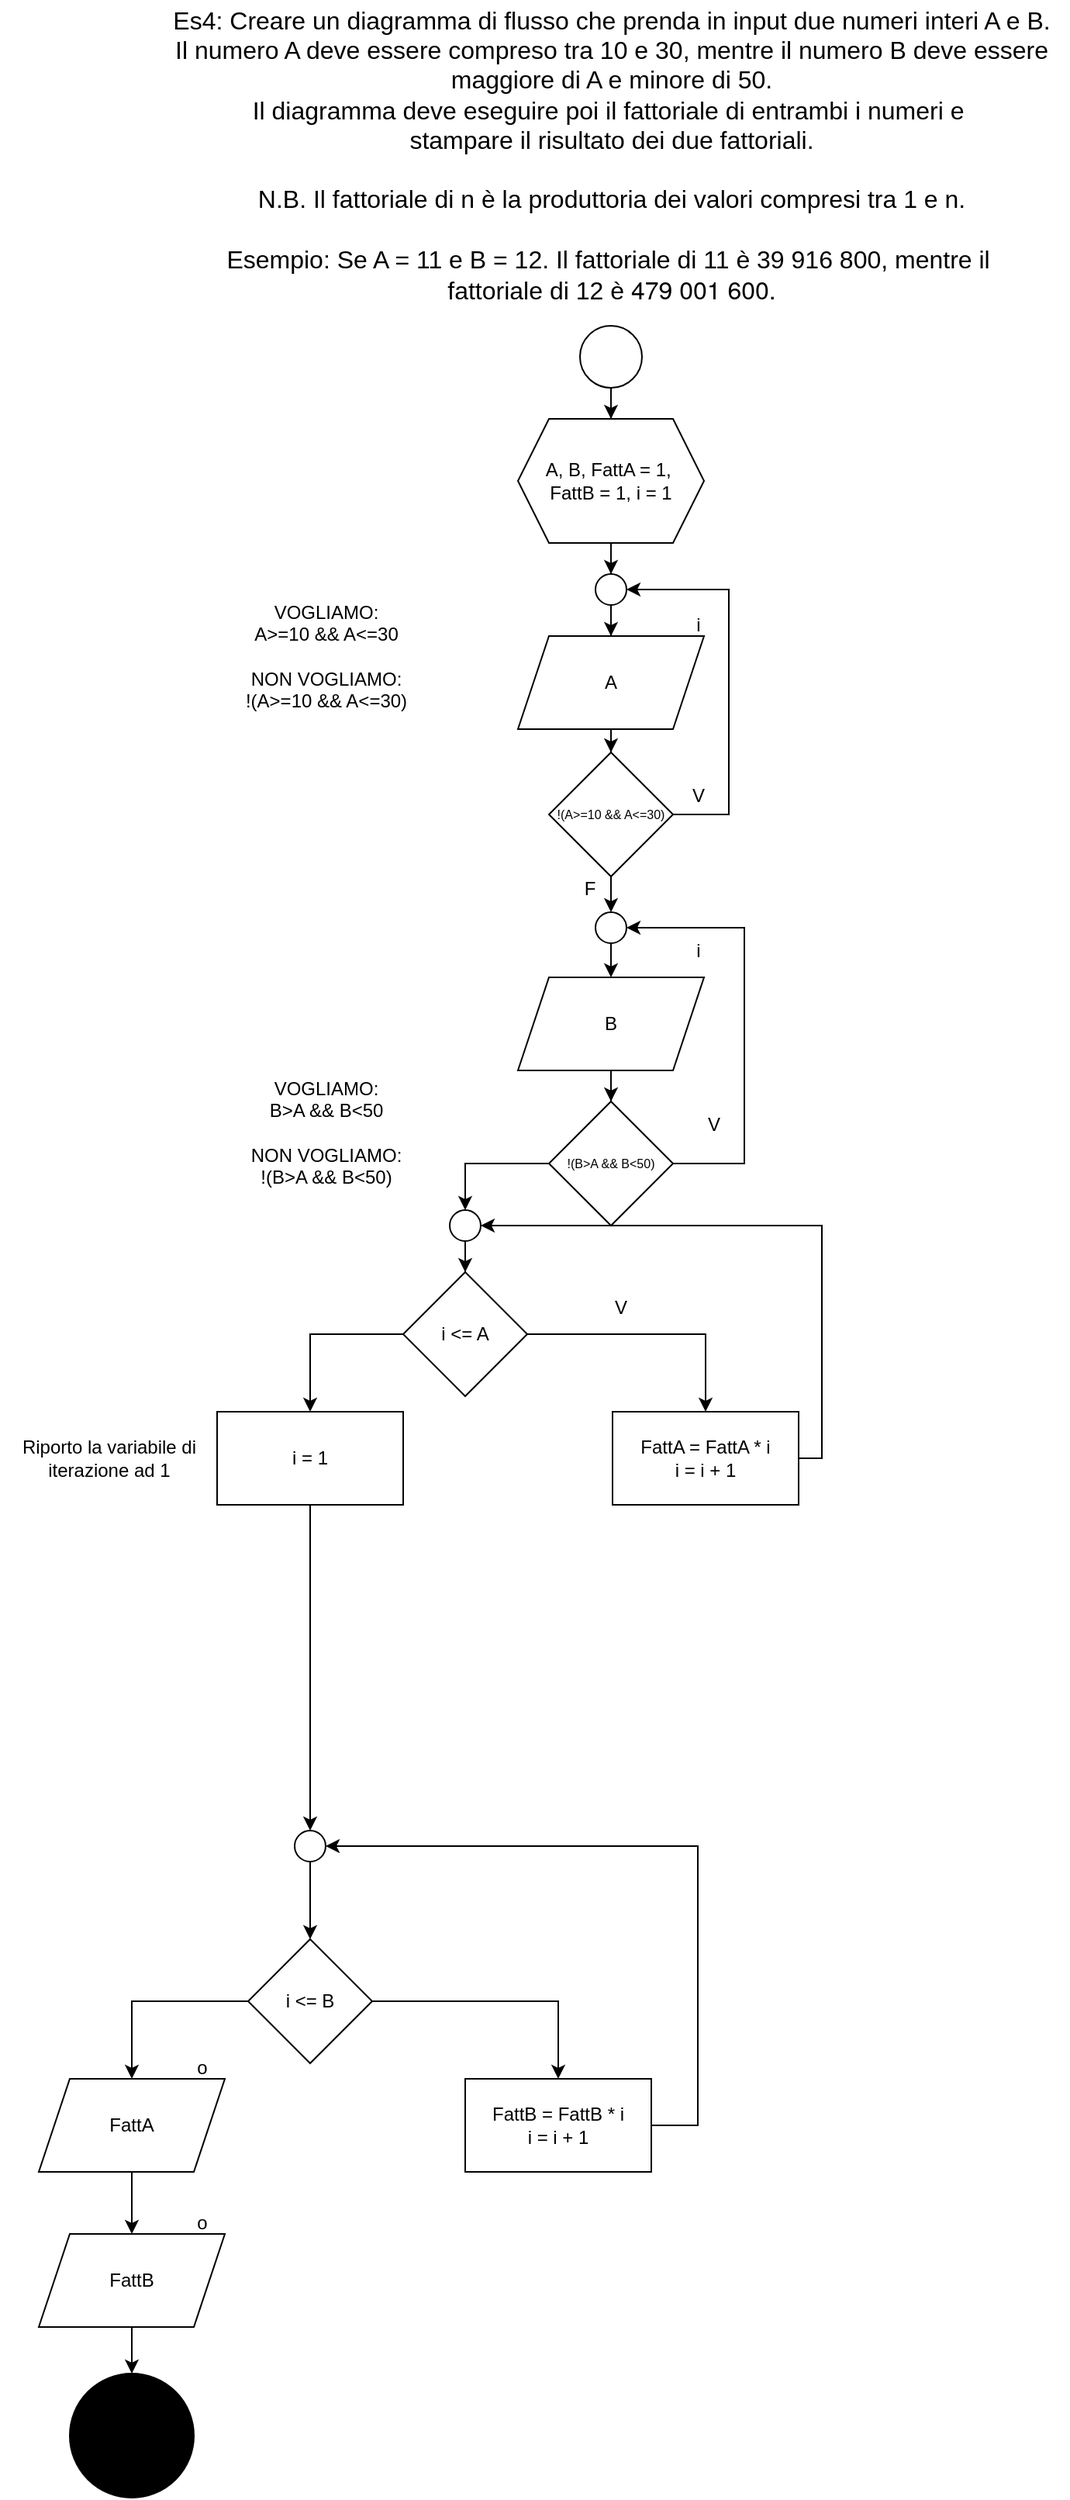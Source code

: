 <mxfile version="26.0.15">
  <diagram name="Pagina-1" id="2flTTwfJ_obrAZm3Z_zt">
    <mxGraphModel grid="1" page="1" gridSize="10" guides="1" tooltips="1" connect="1" arrows="1" fold="1" pageScale="1" pageWidth="827" pageHeight="1169" math="0" shadow="0">
      <root>
        <mxCell id="0" />
        <mxCell id="1" parent="0" />
        <mxCell id="M-lux6zi0oPpwxC7ChQA-1" value="&lt;font&gt;Es4: Creare un diagramma di flusso che prenda in input due numeri interi A e B.&lt;/font&gt;&lt;div&gt;&lt;font&gt;Il numero A deve essere compreso tra 10 e 30, mentre il numero B deve essere&lt;/font&gt;&lt;/div&gt;&lt;div&gt;&lt;font&gt;maggiore di A e minore di 50.&lt;/font&gt;&lt;/div&gt;&lt;div&gt;&lt;font&gt;Il diagramma deve eseguire poi il fattoriale di entrambi i numeri e&amp;nbsp;&lt;/font&gt;&lt;/div&gt;&lt;div&gt;&lt;font&gt;stampare il risultato dei due fattoriali.&lt;/font&gt;&lt;/div&gt;&lt;div&gt;&lt;font&gt;&lt;br&gt;&lt;/font&gt;&lt;/div&gt;&lt;div&gt;&lt;font&gt;N.B. Il fattoriale di n è la produttoria dei valori compresi tra 1 e n.&lt;/font&gt;&lt;/div&gt;&lt;div&gt;&lt;font&gt;&lt;br&gt;&lt;/font&gt;&lt;/div&gt;&lt;div&gt;&lt;font&gt;Esempio: Se A = 11 e B = 12. Il fattoriale di 11 è&amp;nbsp;&lt;/font&gt;&lt;span style=&quot;white-space: normal; caret-color: rgb(232, 232, 232); text-align: left; color: rgb(0, 0, 0);&quot;&gt;&lt;font face=&quot;Helvetica&quot;&gt;39 916 800, mentre il&amp;nbsp;&lt;/font&gt;&lt;/span&gt;&lt;/div&gt;&lt;div&gt;&lt;span style=&quot;text-align: left; caret-color: rgb(232, 232, 232); color: rgb(0, 0, 0);&quot;&gt;&lt;font face=&quot;Helvetica&quot;&gt;&lt;font color=&quot;#000000&quot;&gt;&lt;span style=&quot;caret-color: rgb(232, 232, 232); text-wrap-mode: wrap;&quot;&gt;fattoriale&lt;/span&gt;&lt;/font&gt;&lt;span style=&quot;text-wrap-mode: wrap;&quot;&gt;&amp;nbsp;di 12 è&amp;nbsp;&lt;/span&gt;&lt;/font&gt;&lt;/span&gt;&lt;span style=&quot;caret-color: rgb(232, 232, 232); font-family: &amp;quot;Google Sans&amp;quot;, &amp;quot;Helvetica Neue&amp;quot;, sans-serif; text-align: left; white-space: normal; color: rgb(0, 0, 0); background-color: light-dark(#ffffff, var(--ge-dark-color, #121212));&quot;&gt;&lt;font&gt;479 001 600.&lt;/font&gt;&lt;/span&gt;&lt;/div&gt;" style="text;html=1;align=center;verticalAlign=middle;resizable=0;points=[];autosize=1;strokeColor=none;fillColor=none;fontSize=16;" vertex="1" parent="1">
          <mxGeometry x="119" y="20" width="590" height="200" as="geometry" />
        </mxCell>
        <mxCell id="A7oJL5UCQJ8ZpZw4_ZLN-3" value="" style="edgeStyle=orthogonalEdgeStyle;rounded=0;orthogonalLoop=1;jettySize=auto;html=1;" edge="1" parent="1" source="A7oJL5UCQJ8ZpZw4_ZLN-1" target="A7oJL5UCQJ8ZpZw4_ZLN-2">
          <mxGeometry relative="1" as="geometry" />
        </mxCell>
        <mxCell id="A7oJL5UCQJ8ZpZw4_ZLN-1" value="" style="ellipse;whiteSpace=wrap;html=1;aspect=fixed;" vertex="1" parent="1">
          <mxGeometry x="394" y="230" width="40" height="40" as="geometry" />
        </mxCell>
        <mxCell id="A7oJL5UCQJ8ZpZw4_ZLN-5" value="" style="edgeStyle=orthogonalEdgeStyle;rounded=0;orthogonalLoop=1;jettySize=auto;html=1;" edge="1" parent="1" source="A7oJL5UCQJ8ZpZw4_ZLN-2" target="A7oJL5UCQJ8ZpZw4_ZLN-4">
          <mxGeometry relative="1" as="geometry" />
        </mxCell>
        <mxCell id="A7oJL5UCQJ8ZpZw4_ZLN-2" value="A, B, FattA = 1,&amp;nbsp;&lt;div&gt;FattB = 1, i = 1&lt;/div&gt;" style="shape=hexagon;perimeter=hexagonPerimeter2;whiteSpace=wrap;html=1;fixedSize=1;" vertex="1" parent="1">
          <mxGeometry x="354" y="290" width="120" height="80" as="geometry" />
        </mxCell>
        <mxCell id="A7oJL5UCQJ8ZpZw4_ZLN-7" value="" style="edgeStyle=orthogonalEdgeStyle;rounded=0;orthogonalLoop=1;jettySize=auto;html=1;" edge="1" parent="1" source="A7oJL5UCQJ8ZpZw4_ZLN-4" target="A7oJL5UCQJ8ZpZw4_ZLN-6">
          <mxGeometry relative="1" as="geometry" />
        </mxCell>
        <mxCell id="A7oJL5UCQJ8ZpZw4_ZLN-4" value="" style="ellipse;whiteSpace=wrap;html=1;aspect=fixed;" vertex="1" parent="1">
          <mxGeometry x="404" y="390" width="20" height="20" as="geometry" />
        </mxCell>
        <mxCell id="A7oJL5UCQJ8ZpZw4_ZLN-10" value="" style="edgeStyle=orthogonalEdgeStyle;rounded=0;orthogonalLoop=1;jettySize=auto;html=1;" edge="1" parent="1" source="A7oJL5UCQJ8ZpZw4_ZLN-6" target="A7oJL5UCQJ8ZpZw4_ZLN-9">
          <mxGeometry relative="1" as="geometry" />
        </mxCell>
        <mxCell id="A7oJL5UCQJ8ZpZw4_ZLN-6" value="A" style="shape=parallelogram;perimeter=parallelogramPerimeter;whiteSpace=wrap;html=1;fixedSize=1;" vertex="1" parent="1">
          <mxGeometry x="354" y="430" width="120" height="60" as="geometry" />
        </mxCell>
        <mxCell id="A7oJL5UCQJ8ZpZw4_ZLN-8" value="i" style="text;html=1;align=center;verticalAlign=middle;resizable=0;points=[];autosize=1;strokeColor=none;fillColor=none;" vertex="1" parent="1">
          <mxGeometry x="455" y="408" width="30" height="30" as="geometry" />
        </mxCell>
        <mxCell id="A7oJL5UCQJ8ZpZw4_ZLN-12" style="edgeStyle=orthogonalEdgeStyle;rounded=0;orthogonalLoop=1;jettySize=auto;html=1;entryX=1;entryY=0.5;entryDx=0;entryDy=0;" edge="1" parent="1" source="A7oJL5UCQJ8ZpZw4_ZLN-9" target="A7oJL5UCQJ8ZpZw4_ZLN-4">
          <mxGeometry relative="1" as="geometry">
            <Array as="points">
              <mxPoint x="490" y="545" />
              <mxPoint x="490" y="400" />
            </Array>
          </mxGeometry>
        </mxCell>
        <mxCell id="A7oJL5UCQJ8ZpZw4_ZLN-14" value="" style="edgeStyle=orthogonalEdgeStyle;rounded=0;orthogonalLoop=1;jettySize=auto;html=1;" edge="1" parent="1" source="A7oJL5UCQJ8ZpZw4_ZLN-9" target="A7oJL5UCQJ8ZpZw4_ZLN-13">
          <mxGeometry relative="1" as="geometry" />
        </mxCell>
        <mxCell id="A7oJL5UCQJ8ZpZw4_ZLN-9" value="&lt;span style=&quot;white-space: nowrap;&quot;&gt;!(A&amp;gt;=10 &amp;amp;&amp;amp; A&amp;lt;=30)&lt;/span&gt;" style="rhombus;whiteSpace=wrap;html=1;fontSize=8;" vertex="1" parent="1">
          <mxGeometry x="374" y="505" width="80" height="80" as="geometry" />
        </mxCell>
        <mxCell id="A7oJL5UCQJ8ZpZw4_ZLN-11" value="VOGLIAMO:&lt;div&gt;A&amp;gt;=10 &amp;amp;&amp;amp; A&amp;lt;=30&lt;/div&gt;&lt;div&gt;&lt;br&gt;&lt;/div&gt;&lt;div&gt;NON VOGLIAMO:&lt;/div&gt;&lt;div&gt;!(A&amp;gt;=10 &amp;amp;&amp;amp; A&amp;lt;=30)&lt;/div&gt;" style="text;html=1;align=center;verticalAlign=middle;resizable=0;points=[];autosize=1;strokeColor=none;fillColor=none;" vertex="1" parent="1">
          <mxGeometry x="165" y="403" width="130" height="80" as="geometry" />
        </mxCell>
        <mxCell id="A7oJL5UCQJ8ZpZw4_ZLN-16" value="" style="edgeStyle=orthogonalEdgeStyle;rounded=0;orthogonalLoop=1;jettySize=auto;html=1;" edge="1" parent="1" source="A7oJL5UCQJ8ZpZw4_ZLN-13" target="A7oJL5UCQJ8ZpZw4_ZLN-15">
          <mxGeometry relative="1" as="geometry" />
        </mxCell>
        <mxCell id="A7oJL5UCQJ8ZpZw4_ZLN-13" value="" style="ellipse;whiteSpace=wrap;html=1;aspect=fixed;" vertex="1" parent="1">
          <mxGeometry x="404" y="608" width="20" height="20" as="geometry" />
        </mxCell>
        <mxCell id="A7oJL5UCQJ8ZpZw4_ZLN-19" value="" style="edgeStyle=orthogonalEdgeStyle;rounded=0;orthogonalLoop=1;jettySize=auto;html=1;" edge="1" parent="1" source="A7oJL5UCQJ8ZpZw4_ZLN-15" target="A7oJL5UCQJ8ZpZw4_ZLN-18">
          <mxGeometry relative="1" as="geometry" />
        </mxCell>
        <mxCell id="A7oJL5UCQJ8ZpZw4_ZLN-15" value="B" style="shape=parallelogram;perimeter=parallelogramPerimeter;whiteSpace=wrap;html=1;fixedSize=1;" vertex="1" parent="1">
          <mxGeometry x="354" y="650" width="120" height="60" as="geometry" />
        </mxCell>
        <mxCell id="A7oJL5UCQJ8ZpZw4_ZLN-17" value="i" style="text;html=1;align=center;verticalAlign=middle;resizable=0;points=[];autosize=1;strokeColor=none;fillColor=none;" vertex="1" parent="1">
          <mxGeometry x="455" y="618" width="30" height="30" as="geometry" />
        </mxCell>
        <mxCell id="A7oJL5UCQJ8ZpZw4_ZLN-26" style="edgeStyle=orthogonalEdgeStyle;rounded=0;orthogonalLoop=1;jettySize=auto;html=1;entryX=1;entryY=0.5;entryDx=0;entryDy=0;" edge="1" parent="1" source="A7oJL5UCQJ8ZpZw4_ZLN-18" target="A7oJL5UCQJ8ZpZw4_ZLN-13">
          <mxGeometry relative="1" as="geometry">
            <Array as="points">
              <mxPoint x="500" y="770" />
              <mxPoint x="500" y="618" />
            </Array>
          </mxGeometry>
        </mxCell>
        <mxCell id="A7oJL5UCQJ8ZpZw4_ZLN-28" style="edgeStyle=orthogonalEdgeStyle;rounded=0;orthogonalLoop=1;jettySize=auto;html=1;entryX=0.5;entryY=0;entryDx=0;entryDy=0;" edge="1" parent="1" source="A7oJL5UCQJ8ZpZw4_ZLN-18" target="A7oJL5UCQJ8ZpZw4_ZLN-27">
          <mxGeometry relative="1" as="geometry" />
        </mxCell>
        <mxCell id="A7oJL5UCQJ8ZpZw4_ZLN-18" value="&lt;span style=&quot;white-space: nowrap;&quot;&gt;!(B&amp;gt;A &amp;amp;&amp;amp; B&amp;lt;50)&lt;/span&gt;" style="rhombus;whiteSpace=wrap;html=1;fontSize=8;" vertex="1" parent="1">
          <mxGeometry x="374" y="730" width="80" height="80" as="geometry" />
        </mxCell>
        <mxCell id="A7oJL5UCQJ8ZpZw4_ZLN-21" value="VOGLIAMO:&lt;div&gt;B&amp;gt;A &amp;amp;&amp;amp; B&amp;lt;50&lt;/div&gt;&lt;div&gt;&lt;br&gt;&lt;/div&gt;&lt;div&gt;NON VOGLIAMO:&lt;/div&gt;&lt;div&gt;!(B&amp;gt;A &amp;amp;&amp;amp; B&amp;lt;50)&lt;/div&gt;" style="text;html=1;align=center;verticalAlign=middle;resizable=0;points=[];autosize=1;strokeColor=none;fillColor=none;" vertex="1" parent="1">
          <mxGeometry x="170" y="710" width="120" height="80" as="geometry" />
        </mxCell>
        <mxCell id="A7oJL5UCQJ8ZpZw4_ZLN-22" value="V" style="text;html=1;align=center;verticalAlign=middle;resizable=0;points=[];autosize=1;strokeColor=none;fillColor=none;" vertex="1" parent="1">
          <mxGeometry x="465" y="730" width="30" height="30" as="geometry" />
        </mxCell>
        <mxCell id="A7oJL5UCQJ8ZpZw4_ZLN-23" value="V" style="text;html=1;align=center;verticalAlign=middle;resizable=0;points=[];autosize=1;strokeColor=none;fillColor=none;" vertex="1" parent="1">
          <mxGeometry x="455" y="518" width="30" height="30" as="geometry" />
        </mxCell>
        <mxCell id="A7oJL5UCQJ8ZpZw4_ZLN-24" value="F" style="text;html=1;align=center;verticalAlign=middle;resizable=0;points=[];autosize=1;strokeColor=none;fillColor=none;" vertex="1" parent="1">
          <mxGeometry x="385" y="578" width="30" height="30" as="geometry" />
        </mxCell>
        <mxCell id="A7oJL5UCQJ8ZpZw4_ZLN-30" value="" style="edgeStyle=orthogonalEdgeStyle;rounded=0;orthogonalLoop=1;jettySize=auto;html=1;" edge="1" parent="1" source="A7oJL5UCQJ8ZpZw4_ZLN-27" target="A7oJL5UCQJ8ZpZw4_ZLN-29">
          <mxGeometry relative="1" as="geometry" />
        </mxCell>
        <mxCell id="A7oJL5UCQJ8ZpZw4_ZLN-27" value="" style="ellipse;whiteSpace=wrap;html=1;aspect=fixed;" vertex="1" parent="1">
          <mxGeometry x="310" y="800" width="20" height="20" as="geometry" />
        </mxCell>
        <mxCell id="A7oJL5UCQJ8ZpZw4_ZLN-32" value="" style="edgeStyle=orthogonalEdgeStyle;rounded=0;orthogonalLoop=1;jettySize=auto;html=1;" edge="1" parent="1" source="A7oJL5UCQJ8ZpZw4_ZLN-29" target="A7oJL5UCQJ8ZpZw4_ZLN-31">
          <mxGeometry relative="1" as="geometry" />
        </mxCell>
        <mxCell id="A7oJL5UCQJ8ZpZw4_ZLN-36" value="" style="edgeStyle=orthogonalEdgeStyle;rounded=0;orthogonalLoop=1;jettySize=auto;html=1;" edge="1" parent="1" source="A7oJL5UCQJ8ZpZw4_ZLN-29" target="A7oJL5UCQJ8ZpZw4_ZLN-35">
          <mxGeometry relative="1" as="geometry">
            <Array as="points">
              <mxPoint x="220" y="880" />
            </Array>
          </mxGeometry>
        </mxCell>
        <mxCell id="A7oJL5UCQJ8ZpZw4_ZLN-29" value="i &amp;lt;= A" style="rhombus;whiteSpace=wrap;html=1;" vertex="1" parent="1">
          <mxGeometry x="280" y="840" width="80" height="80" as="geometry" />
        </mxCell>
        <mxCell id="A7oJL5UCQJ8ZpZw4_ZLN-34" style="edgeStyle=orthogonalEdgeStyle;rounded=0;orthogonalLoop=1;jettySize=auto;html=1;entryX=1;entryY=0.5;entryDx=0;entryDy=0;" edge="1" parent="1" source="A7oJL5UCQJ8ZpZw4_ZLN-31" target="A7oJL5UCQJ8ZpZw4_ZLN-27">
          <mxGeometry relative="1" as="geometry">
            <Array as="points">
              <mxPoint x="550" y="960" />
              <mxPoint x="550" y="810" />
            </Array>
          </mxGeometry>
        </mxCell>
        <mxCell id="A7oJL5UCQJ8ZpZw4_ZLN-31" value="FattA = FattA * i&lt;div&gt;i = i + 1&lt;/div&gt;" style="whiteSpace=wrap;html=1;" vertex="1" parent="1">
          <mxGeometry x="415" y="930" width="120" height="60" as="geometry" />
        </mxCell>
        <mxCell id="A7oJL5UCQJ8ZpZw4_ZLN-33" value="V" style="text;html=1;align=center;verticalAlign=middle;resizable=0;points=[];autosize=1;strokeColor=none;fillColor=none;" vertex="1" parent="1">
          <mxGeometry x="405" y="848" width="30" height="30" as="geometry" />
        </mxCell>
        <mxCell id="A7oJL5UCQJ8ZpZw4_ZLN-39" style="edgeStyle=orthogonalEdgeStyle;rounded=0;orthogonalLoop=1;jettySize=auto;html=1;entryX=0.5;entryY=0;entryDx=0;entryDy=0;" edge="1" parent="1" source="A7oJL5UCQJ8ZpZw4_ZLN-35" target="A7oJL5UCQJ8ZpZw4_ZLN-38">
          <mxGeometry relative="1" as="geometry">
            <mxPoint x="210" y="1190.0" as="targetPoint" />
          </mxGeometry>
        </mxCell>
        <mxCell id="A7oJL5UCQJ8ZpZw4_ZLN-35" value="i = 1" style="whiteSpace=wrap;html=1;" vertex="1" parent="1">
          <mxGeometry x="160" y="930" width="120" height="60" as="geometry" />
        </mxCell>
        <mxCell id="A7oJL5UCQJ8ZpZw4_ZLN-37" value="Riporto la variabile di&lt;div&gt;iterazione ad 1&lt;/div&gt;" style="text;html=1;align=center;verticalAlign=middle;resizable=0;points=[];autosize=1;strokeColor=none;fillColor=none;" vertex="1" parent="1">
          <mxGeometry x="20" y="940" width="140" height="40" as="geometry" />
        </mxCell>
        <mxCell id="A7oJL5UCQJ8ZpZw4_ZLN-41" value="" style="edgeStyle=orthogonalEdgeStyle;rounded=0;orthogonalLoop=1;jettySize=auto;html=1;" edge="1" parent="1" source="A7oJL5UCQJ8ZpZw4_ZLN-38" target="A7oJL5UCQJ8ZpZw4_ZLN-40">
          <mxGeometry relative="1" as="geometry" />
        </mxCell>
        <mxCell id="A7oJL5UCQJ8ZpZw4_ZLN-38" value="" style="ellipse;whiteSpace=wrap;html=1;aspect=fixed;" vertex="1" parent="1">
          <mxGeometry x="210" y="1200" width="20" height="20" as="geometry" />
        </mxCell>
        <mxCell id="A7oJL5UCQJ8ZpZw4_ZLN-43" value="" style="edgeStyle=orthogonalEdgeStyle;rounded=0;orthogonalLoop=1;jettySize=auto;html=1;" edge="1" parent="1" source="A7oJL5UCQJ8ZpZw4_ZLN-40" target="A7oJL5UCQJ8ZpZw4_ZLN-42">
          <mxGeometry relative="1" as="geometry" />
        </mxCell>
        <mxCell id="A7oJL5UCQJ8ZpZw4_ZLN-46" value="" style="edgeStyle=orthogonalEdgeStyle;rounded=0;orthogonalLoop=1;jettySize=auto;html=1;" edge="1" parent="1" source="A7oJL5UCQJ8ZpZw4_ZLN-40" target="A7oJL5UCQJ8ZpZw4_ZLN-45">
          <mxGeometry relative="1" as="geometry" />
        </mxCell>
        <mxCell id="A7oJL5UCQJ8ZpZw4_ZLN-40" value="i &amp;lt;= B" style="rhombus;whiteSpace=wrap;html=1;" vertex="1" parent="1">
          <mxGeometry x="180" y="1270" width="80" height="80" as="geometry" />
        </mxCell>
        <mxCell id="A7oJL5UCQJ8ZpZw4_ZLN-44" style="edgeStyle=orthogonalEdgeStyle;rounded=0;orthogonalLoop=1;jettySize=auto;html=1;entryX=1;entryY=0.5;entryDx=0;entryDy=0;" edge="1" parent="1" source="A7oJL5UCQJ8ZpZw4_ZLN-42" target="A7oJL5UCQJ8ZpZw4_ZLN-38">
          <mxGeometry relative="1" as="geometry">
            <Array as="points">
              <mxPoint x="470" y="1390" />
              <mxPoint x="470" y="1210" />
            </Array>
          </mxGeometry>
        </mxCell>
        <mxCell id="A7oJL5UCQJ8ZpZw4_ZLN-42" value="FattB = FattB * i&lt;div&gt;i = i + 1&lt;/div&gt;" style="whiteSpace=wrap;html=1;" vertex="1" parent="1">
          <mxGeometry x="320" y="1360" width="120" height="60" as="geometry" />
        </mxCell>
        <mxCell id="A7oJL5UCQJ8ZpZw4_ZLN-49" value="" style="edgeStyle=orthogonalEdgeStyle;rounded=0;orthogonalLoop=1;jettySize=auto;html=1;" edge="1" parent="1" source="A7oJL5UCQJ8ZpZw4_ZLN-45" target="A7oJL5UCQJ8ZpZw4_ZLN-48">
          <mxGeometry relative="1" as="geometry" />
        </mxCell>
        <mxCell id="A7oJL5UCQJ8ZpZw4_ZLN-45" value="FattA" style="shape=parallelogram;perimeter=parallelogramPerimeter;whiteSpace=wrap;html=1;fixedSize=1;" vertex="1" parent="1">
          <mxGeometry x="45" y="1360" width="120" height="60" as="geometry" />
        </mxCell>
        <mxCell id="A7oJL5UCQJ8ZpZw4_ZLN-47" value="o" style="text;html=1;align=center;verticalAlign=middle;resizable=0;points=[];autosize=1;strokeColor=none;fillColor=none;" vertex="1" parent="1">
          <mxGeometry x="135" y="1338" width="30" height="30" as="geometry" />
        </mxCell>
        <mxCell id="A7oJL5UCQJ8ZpZw4_ZLN-52" value="" style="edgeStyle=orthogonalEdgeStyle;rounded=0;orthogonalLoop=1;jettySize=auto;html=1;" edge="1" parent="1" source="A7oJL5UCQJ8ZpZw4_ZLN-48" target="A7oJL5UCQJ8ZpZw4_ZLN-51">
          <mxGeometry relative="1" as="geometry" />
        </mxCell>
        <mxCell id="A7oJL5UCQJ8ZpZw4_ZLN-48" value="FattB" style="shape=parallelogram;perimeter=parallelogramPerimeter;whiteSpace=wrap;html=1;fixedSize=1;" vertex="1" parent="1">
          <mxGeometry x="45" y="1460" width="120" height="60" as="geometry" />
        </mxCell>
        <mxCell id="A7oJL5UCQJ8ZpZw4_ZLN-50" value="o" style="text;html=1;align=center;verticalAlign=middle;resizable=0;points=[];autosize=1;strokeColor=none;fillColor=none;" vertex="1" parent="1">
          <mxGeometry x="135" y="1438" width="30" height="30" as="geometry" />
        </mxCell>
        <mxCell id="A7oJL5UCQJ8ZpZw4_ZLN-51" value="" style="ellipse;whiteSpace=wrap;html=1;fillColor=#000000;" vertex="1" parent="1">
          <mxGeometry x="65" y="1550" width="80" height="80" as="geometry" />
        </mxCell>
      </root>
    </mxGraphModel>
  </diagram>
</mxfile>
